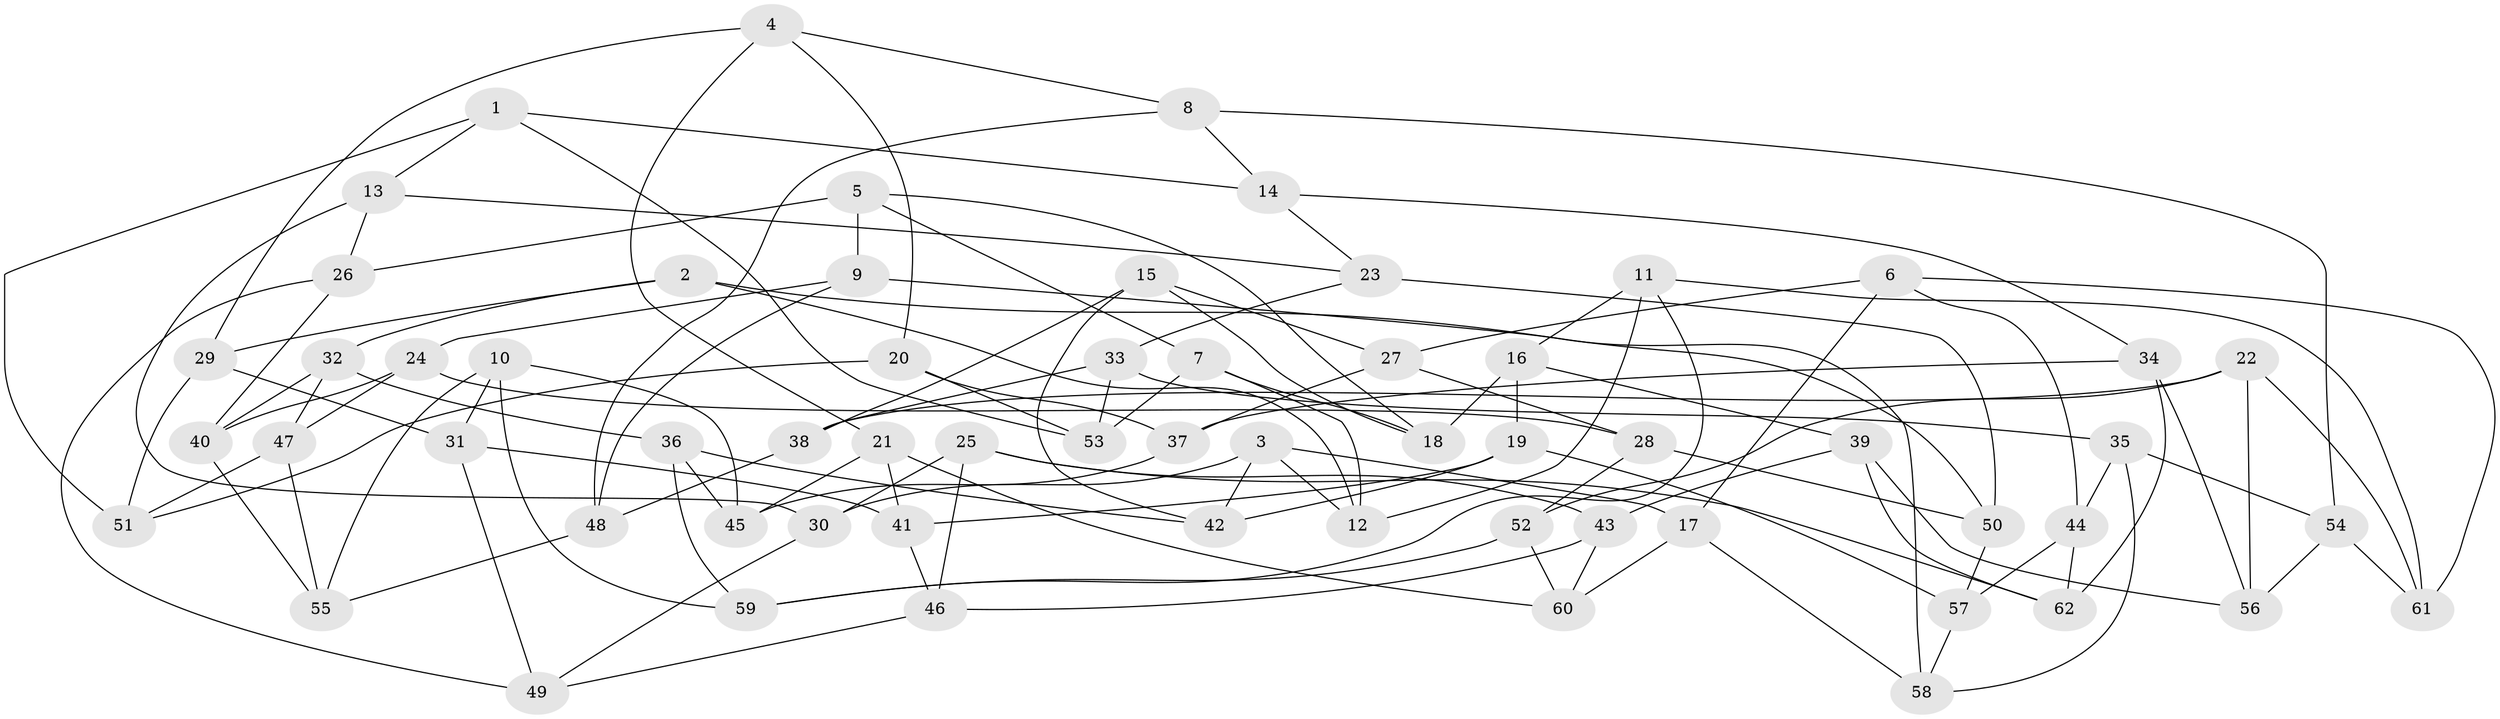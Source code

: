 // coarse degree distribution, {3: 0.1111111111111111, 4: 0.3333333333333333, 5: 0.2777777777777778, 6: 0.16666666666666666, 7: 0.05555555555555555, 10: 0.05555555555555555}
// Generated by graph-tools (version 1.1) at 2025/01/03/04/25 22:01:08]
// undirected, 62 vertices, 124 edges
graph export_dot {
graph [start="1"]
  node [color=gray90,style=filled];
  1;
  2;
  3;
  4;
  5;
  6;
  7;
  8;
  9;
  10;
  11;
  12;
  13;
  14;
  15;
  16;
  17;
  18;
  19;
  20;
  21;
  22;
  23;
  24;
  25;
  26;
  27;
  28;
  29;
  30;
  31;
  32;
  33;
  34;
  35;
  36;
  37;
  38;
  39;
  40;
  41;
  42;
  43;
  44;
  45;
  46;
  47;
  48;
  49;
  50;
  51;
  52;
  53;
  54;
  55;
  56;
  57;
  58;
  59;
  60;
  61;
  62;
  1 -- 13;
  1 -- 53;
  1 -- 51;
  1 -- 14;
  2 -- 29;
  2 -- 12;
  2 -- 50;
  2 -- 32;
  3 -- 17;
  3 -- 12;
  3 -- 42;
  3 -- 30;
  4 -- 20;
  4 -- 8;
  4 -- 21;
  4 -- 29;
  5 -- 26;
  5 -- 7;
  5 -- 9;
  5 -- 18;
  6 -- 17;
  6 -- 44;
  6 -- 27;
  6 -- 61;
  7 -- 12;
  7 -- 53;
  7 -- 18;
  8 -- 48;
  8 -- 54;
  8 -- 14;
  9 -- 24;
  9 -- 58;
  9 -- 48;
  10 -- 31;
  10 -- 59;
  10 -- 55;
  10 -- 45;
  11 -- 61;
  11 -- 16;
  11 -- 59;
  11 -- 12;
  13 -- 30;
  13 -- 23;
  13 -- 26;
  14 -- 34;
  14 -- 23;
  15 -- 38;
  15 -- 18;
  15 -- 42;
  15 -- 27;
  16 -- 19;
  16 -- 18;
  16 -- 39;
  17 -- 58;
  17 -- 60;
  19 -- 41;
  19 -- 57;
  19 -- 42;
  20 -- 37;
  20 -- 51;
  20 -- 53;
  21 -- 60;
  21 -- 45;
  21 -- 41;
  22 -- 52;
  22 -- 61;
  22 -- 38;
  22 -- 56;
  23 -- 33;
  23 -- 50;
  24 -- 40;
  24 -- 47;
  24 -- 28;
  25 -- 43;
  25 -- 46;
  25 -- 62;
  25 -- 30;
  26 -- 40;
  26 -- 49;
  27 -- 37;
  27 -- 28;
  28 -- 52;
  28 -- 50;
  29 -- 31;
  29 -- 51;
  30 -- 49;
  31 -- 49;
  31 -- 41;
  32 -- 47;
  32 -- 36;
  32 -- 40;
  33 -- 38;
  33 -- 35;
  33 -- 53;
  34 -- 56;
  34 -- 37;
  34 -- 62;
  35 -- 44;
  35 -- 58;
  35 -- 54;
  36 -- 42;
  36 -- 45;
  36 -- 59;
  37 -- 45;
  38 -- 48;
  39 -- 43;
  39 -- 56;
  39 -- 62;
  40 -- 55;
  41 -- 46;
  43 -- 46;
  43 -- 60;
  44 -- 57;
  44 -- 62;
  46 -- 49;
  47 -- 51;
  47 -- 55;
  48 -- 55;
  50 -- 57;
  52 -- 60;
  52 -- 59;
  54 -- 56;
  54 -- 61;
  57 -- 58;
}
